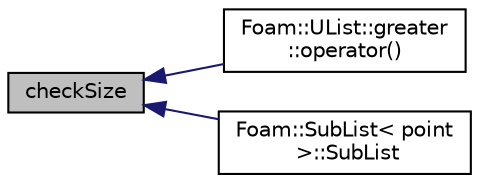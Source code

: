 digraph "checkSize"
{
  bgcolor="transparent";
  edge [fontname="Helvetica",fontsize="10",labelfontname="Helvetica",labelfontsize="10"];
  node [fontname="Helvetica",fontsize="10",shape=record];
  rankdir="LR";
  Node1415 [label="checkSize",height=0.2,width=0.4,color="black", fillcolor="grey75", style="filled", fontcolor="black"];
  Node1415 -> Node1416 [dir="back",color="midnightblue",fontsize="10",style="solid",fontname="Helvetica"];
  Node1416 [label="Foam::UList::greater\l::operator()",height=0.2,width=0.4,color="black",URL="$a27097.html#a49202d8cfd6e19f3d43c028252050ed7"];
  Node1415 -> Node1417 [dir="back",color="midnightblue",fontsize="10",style="solid",fontname="Helvetica"];
  Node1417 [label="Foam::SubList\< point\l \>::SubList",height=0.2,width=0.4,color="black",URL="$a27089.html#a96707c6b2429de78ed29d11c6a2f58df",tooltip="Construct from UList and sub-list size. "];
}
